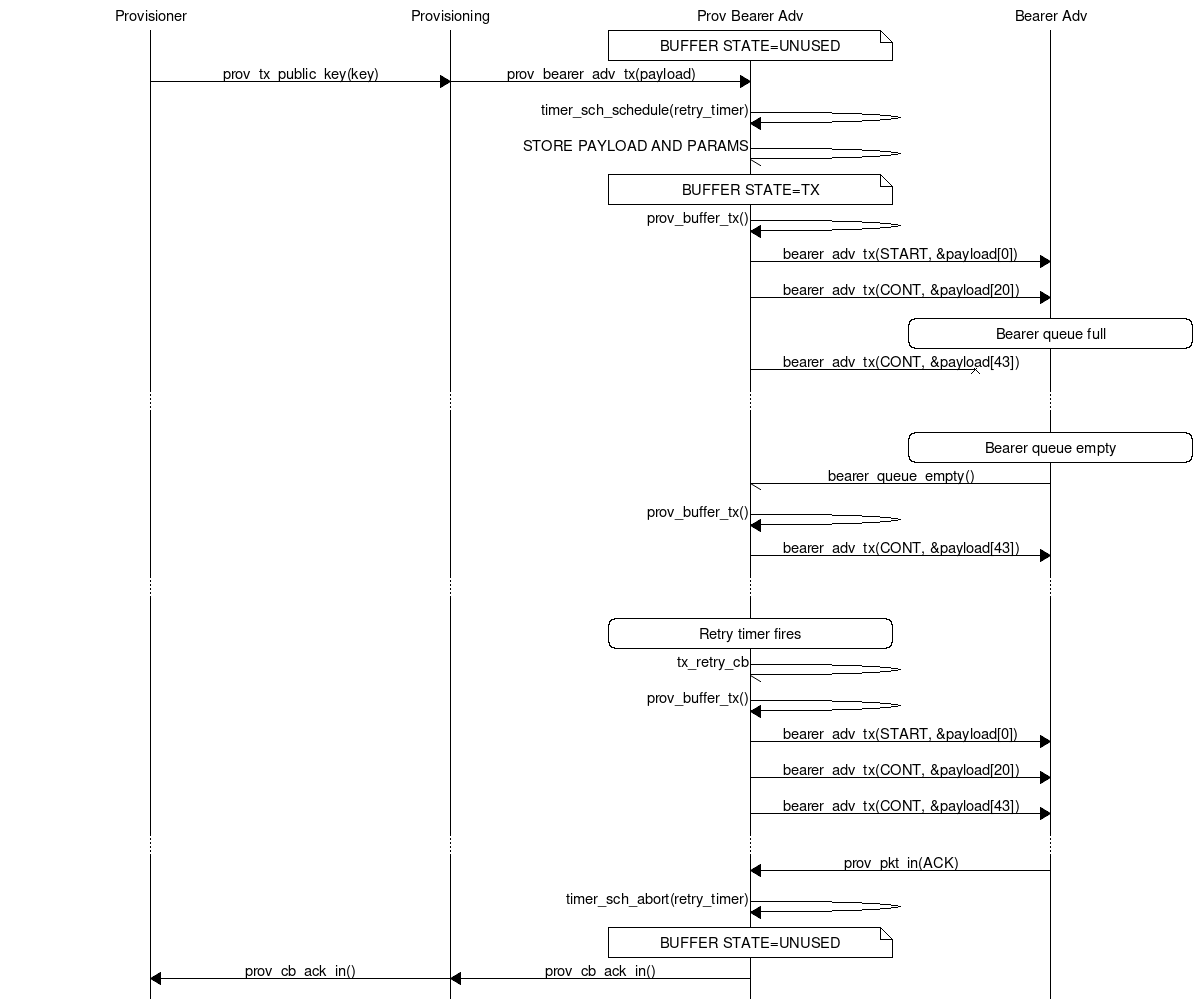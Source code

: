 msc {
    hscale="2.0";
    pr [label="Provisioner"], ps [label="Provisioning"], pa [label="Prov Bearer Adv"], cm [label="Bearer Adv"];

    pa note pa [label="BUFFER STATE=UNUSED"];
    pr => ps [label="prov_tx_public_key(key)"],
    ps => pa [label="prov_bearer_adv_tx(payload)"];
    pa => pa [label="timer_sch_schedule(retry_timer)"];
    pa -> pa [label="STORE PAYLOAD AND PARAMS"];
    pa note pa [label="BUFFER STATE=TX"];
    pa => pa [label="prov_buffer_tx()"];
    pa => cm [label="bearer_adv_tx(START, &payload[0])"];
    pa => cm [label="bearer_adv_tx(CONT, &payload[20])"];
    cm rbox cm [label="Bearer queue full"];
    pa -x cm [label="bearer_adv_tx(CONT, &payload[43])"];
    ...;
    |||;
    cm rbox cm [label="Bearer queue empty"];
    pa <- cm [label="bearer_queue_empty()"];
    pa => pa [label="prov_buffer_tx()"];
    pa => cm [label="bearer_adv_tx(CONT, &payload[43])"];
    ...;
    |||;
    pa rbox pa [label="Retry timer fires"];
    pa <- pa [label="tx_retry_cb"];
    pa => pa [label="prov_buffer_tx()"];
    pa => cm [label="bearer_adv_tx(START, &payload[0])"];
    pa => cm [label="bearer_adv_tx(CONT, &payload[20])"];
    pa => cm [label="bearer_adv_tx(CONT, &payload[43])"];
    ...;
    pa <= cm [label="prov_pkt_in(ACK)"];
    pa => pa [label="timer_sch_abort(retry_timer)"];
    pa note pa [label="BUFFER STATE=UNUSED"];
    ps <= pa [label="prov_cb_ack_in()"],
    pr <= ps [label="prov_cb_ack_in()"];

}
